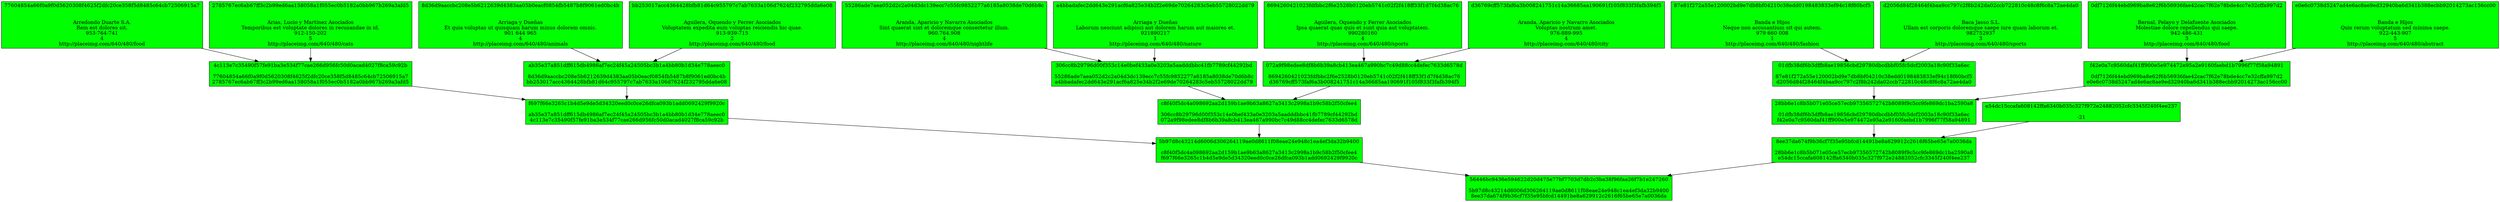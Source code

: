 digraph G{
graph [compound=true, labelloc="b"];
Nodo0[shape=record,fillcolor=green,style=filled,label="55286ade7aea052d2c2a04d3dc139ecc7c55fc9852277a6185a8038de70d6b8c&#92;n&#92;n&#92;nAranda, Aparicio y Navarro Asociados&#92;nSint quaerat sint et doloremque consectetur illum.&#92;n960.764.908&#92;n4&#92;nhttp://placeimg.com/640/480/nightlife"];Nodo1[shape=record,fillcolor=green,style=filled,label="a4bbadafec2dd643e291acf6a825e34b2f2e69de70264283c5eb55728022dd79&#92;n&#92;n&#92;nArriaga y Dueñas&#92;nLaborum nesciunt adipisci aut dolorem harum aut maiores et.&#92;n921890217&#92;n1&#92;nhttp://placeimg.com/640/480/nature"];Nodo2[shape=record,fillcolor=green,style=filled,label="8694260421023fdfbbc2f6e2528b0120eb5741c02f2f418ff33f1d7f4d38ac76&#92;n&#92;n&#92;nAguilera, Oquendo y Ferrer Asociados&#92;nIpsa quaerat quas quis et sunt quia aut voluptatem.&#92;n990280160&#92;n4&#92;nhttp://placeimg.com/640/480/sports"];Nodo3[shape=record,fillcolor=green,style=filled,label="d36769cff573faf6a3b008241751c14a36685aa190691f105f833f3fafb394f5&#92;n&#92;n&#92;nAranda, Aparicio y Navarro Asociados&#92;nVoluptas nostrum amet.&#92;n976-889-995&#92;n4&#92;nhttp://placeimg.com/640/480/city"];Nodo4[shape=record,fillcolor=green,style=filled,label="8d36d9aaccbc208e5b6212639d4383aa05b0eacf0854fb5487b8f9061ed0bc4b&#92;n&#92;n&#92;nArriaga y Dueñas&#92;nEt quia voluptas ut quisquam harum minus dolorem omnis.&#92;n901 644 965&#92;n4&#92;nhttp://placeimg.com/640/480/animals"];Nodo5[shape=record,fillcolor=green,style=filled,label="bb253017acc4364428bfb81d64c955797c7ab7633a106d7624f232795dda6e08&#92;n&#92;n&#92;nAguilera, Oquendo y Ferrer Asociados&#92;nVoluptatem expedita eum voluptas reiciendis hic quae.&#92;n913-939-715&#92;n2&#92;nhttp://placeimg.com/640/480/food"];Nodo6[shape=record,fillcolor=green,style=filled,label="77604854a66f0a9f0d5620308f4625f2dfc20ce358f5d8485c64cb72506915a7&#92;n&#92;n&#92;nArredondo Duarte S.A.&#92;nRem est dolores sit.&#92;n953-764-741&#92;n4&#92;nhttp://placeimg.com/640/480/food"];Nodo7[shape=record,fillcolor=green,style=filled,label="2785767ec6ab67ff3c2b99ed6aa158058a1f055ec0b5182a0bb967b269a3afd5&#92;n&#92;n&#92;nArias, Lucio y Martínez Asociados&#92;nTemporibus est voluptate dolores in recusandae in id.&#92;n912-150-202&#92;n5&#92;nhttp://placeimg.com/640/480/cats"];Nodo8[shape=record,fillcolor=green,style=filled,label="87e81f272a55e120002bd9e7db8bf04210c38edd0198483833ef94c18f60bcf5&#92;n&#92;n&#92;nBanda e Hijos&#92;nNeque non accusantium sit qui autem.&#92;n979 660 008&#92;n1&#92;nhttp://placeimg.com/640/480/fashion"];Nodo9[shape=record,fillcolor=green,style=filled,label="d2056d84f28464f4baa9cc797c2f8b242da02ccb722810c48c8f6c8a72ae4da0&#92;n&#92;n&#92;nBaca Jasso S.L.&#92;nUllam est corporis doloremque saepe iure quam laborum et.&#92;n982752937&#92;n3&#92;nhttp://placeimg.com/640/480/sports"];Nodo10[shape=record,fillcolor=green,style=filled,label="0df7126f44ebd969ba8e62f6b56936fae42cac7f62e78bde4cc7e32cffa997d2&#92;n&#92;n&#92;nBernal, Pelayo y Delafuente Asociados&#92;nMolestiae dolore repellendus qui saepe.&#92;n942-486-431&#92;n3&#92;nhttp://placeimg.com/640/480/food"];Nodo11[shape=record,fillcolor=green,style=filled,label="e0e6c0738d5247ad4e6ac8ae9ed32940ba6d341b388ecbb92014273ac156cc00&#92;n&#92;n&#92;nBanda e Hijos&#92;nQuis rerum voluptatum sed minima saepe.&#92;n922-443-907&#92;n5&#92;nhttp://placeimg.com/640/480/abstract"];Nodo12[shape=record,fillcolor=green,style=filled,label="306cc8b29796d00f353c14e0bef433a0e3203a5aadddbbc41fb7789cf44292bd&#92;n&#92;n55286ade7aea052d2c2a04d3dc139ecc7c55fc9852277a6185a8038de70d6b8c&#92;na4bbadafec2dd643e291acf6a825e34b2f2e69de70264283c5eb55728022dd79"];Nodo0 -> Nodo12;Nodo1 -> Nodo12;Nodo13[shape=record,fillcolor=green,style=filled,label="072a9f98edee8df8b6b39a8cb413ea467a990bc7c49d88cc4defec7633d6578d&#92;n&#92;n8694260421023fdfbbc2f6e2528b0120eb5741c02f2f418ff33f1d7f4d38ac76&#92;nd36769cff573faf6a3b008241751c14a36685aa190691f105f833f3fafb394f5"];Nodo2 -> Nodo13;Nodo3 -> Nodo13;Nodo14[shape=record,fillcolor=green,style=filled,label="ab35e37a851dff615db4986af7ec24f45a24505bc3b1a4bb80b1d34e778aeec0&#92;n&#92;n8d36d9aaccbc208e5b6212639d4383aa05b0eacf0854fb5487b8f9061ed0bc4b&#92;nbb253017acc4364428bfb81d64c955797c7ab7633a106d7624f232795dda6e08"];Nodo4 -> Nodo14;Nodo5 -> Nodo14;Nodo15[shape=record,fillcolor=green,style=filled,label="4c113e7c35490f57fe91ba3e534f77cae266d956fc50d0acad4027f8ca59c92b&#92;n&#92;n77604854a66f0a9f0d5620308f4625f2dfc20ce358f5d8485c64cb72506915a7&#92;n2785767ec6ab67ff3c2b99ed6aa158058a1f055ec0b5182a0bb967b269a3afd5"];Nodo6 -> Nodo15;Nodo7 -> Nodo15;Nodo16[shape=record,fillcolor=green,style=filled,label="01dfb38df6b3dffb8ae19856cbd29780dbcdbbf05fc5dcf2003a18c90f33a6ec&#92;n&#92;n87e81f272a55e120002bd9e7db8bf04210c38edd0198483833ef94c18f60bcf5&#92;nd2056d84f28464f4baa9cc797c2f8b242da02ccb722810c48c8f6c8a72ae4da0"];Nodo8 -> Nodo16;Nodo9 -> Nodo16;Nodo17[shape=record,fillcolor=green,style=filled,label="f42e0a7c9560daf41ff900e5e974472e95a2e9160faebd1b7996f77f58a94891&#92;n&#92;n0df7126f44ebd969ba8e62f6b56936fae42cac7f62e78bde4cc7e32cffa997d2&#92;ne0e6c0738d5247ad4e6ac8ae9ed32940ba6d341b388ecbb92014273ac156cc00"];Nodo10 -> Nodo17;Nodo11 -> Nodo17;Nodo18[shape=record,fillcolor=green,style=filled,label="c8f40f5dc4a098692aa2d159b1ae9b63a8627a3413c2998a1b9c58b2f50cfee4&#92;n&#92;n306cc8b29796d00f353c14e0bef433a0e3203a5aadddbbc41fb7789cf44292bd&#92;n072a9f98edee8df8b6b39a8cb413ea467a990bc7c49d88cc4defec7633d6578d"];Nodo12 -> Nodo18;Nodo13 -> Nodo18;Nodo19[shape=record,fillcolor=green,style=filled,label="f697f66e3265c1b4d5e9de5d34320eed0c0ce26dfca093b1add0692429f9920c&#92;n&#92;nab35e37a851dff615db4986af7ec24f45a24505bc3b1a4bb80b1d34e778aeec0&#92;n4c113e7c35490f57fe91ba3e534f77cae266d956fc50d0acad4027f8ca59c92b"];Nodo14 -> Nodo19;Nodo15 -> Nodo19;Nodo20[shape=record,fillcolor=green,style=filled,label="28bb6e1c8b5b071e05ce57ecb97356572742b8089f9c5cc9fe869dc1ba2590a8&#92;n&#92;n01dfb38df6b3dffb8ae19856cbd29780dbcdbbf05fc5dcf2003a18c90f33a6ec&#92;nf42e0a7c9560daf41ff900e5e974472e95a2e9160faebd1b7996f77f58a94891"];Nodo16 -> Nodo20;Nodo17 -> Nodo20;Nodo21[shape=record,fillcolor=green,style=filled,label="e54dc15ccafa608142ffa6340b035c327f972e24882052cfc3345f240f4ee237&#92;n&#92;n-21"];Nodo22[shape=record,fillcolor=green,style=filled,label="5b97d8c43214d6006d306264119ae0d8611f08eae24e948c1ea4ef3da32b9400&#92;n&#92;nc8f40f5dc4a098692aa2d159b1ae9b63a8627a3413c2998a1b9c58b2f50cfee4&#92;nf697f66e3265c1b4d5e9de5d34320eed0c0ce26dfca093b1add0692429f9920c"];Nodo18 -> Nodo22;Nodo19 -> Nodo22;Nodo23[shape=record,fillcolor=green,style=filled,label="8ee37da674f9b36cf7f35e95bfcd14491be8a629912c2616f65be65e7a0036da&#92;n&#92;n28bb6e1c8b5b071e05ce57ecb97356572742b8089f9c5cc9fe869dc1ba2590a8&#92;ne54dc15ccafa608142ffa6340b035c327f972e24882052cfc3345f240f4ee237"];Nodo20 -> Nodo23;Nodo21 -> Nodo23;Nodo24[shape=record,fillcolor=green,style=filled,label="56446bc9436e594622d20d475e77bf7703d7db2c3ba38f96faa26f7b1e247260&#92;n&#92;n5b97d8c43214d6006d306264119ae0d8611f08eae24e948c1ea4ef3da32b9400&#92;n8ee37da674f9b36cf7f35e95bfcd14491be8a629912c2616f65be65e7a0036da"];Nodo22 -> Nodo24;Nodo23 -> Nodo24;}